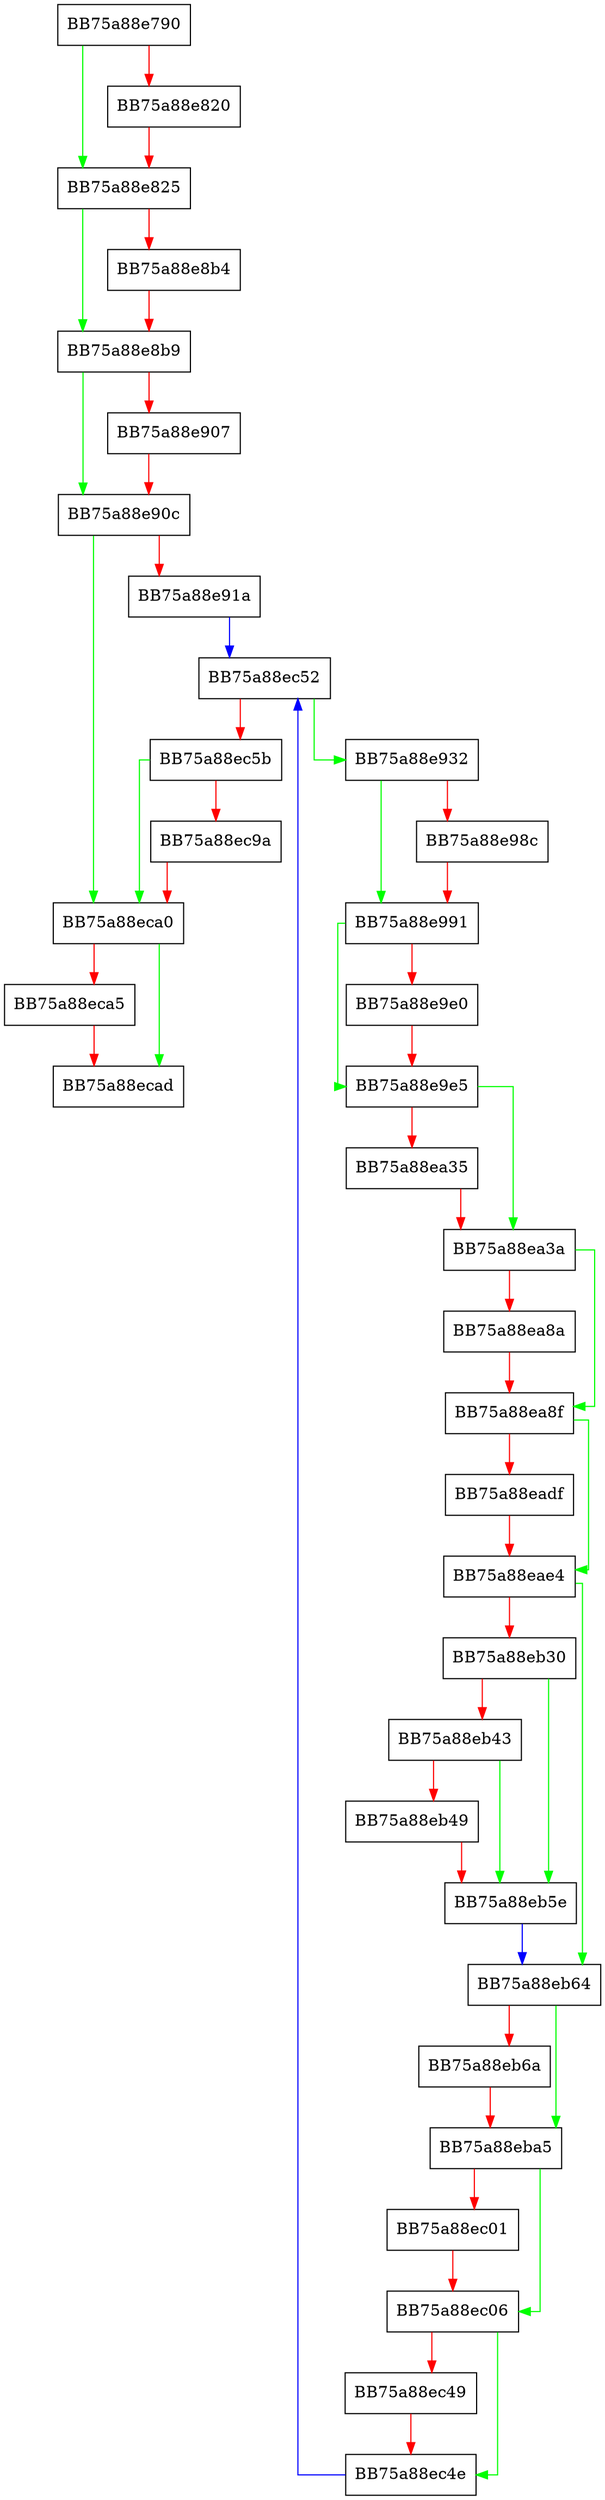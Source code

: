 digraph ConvertMemQueryDataToJson {
  node [shape="box"];
  graph [splines=ortho];
  BB75a88e790 -> BB75a88e825 [color="green"];
  BB75a88e790 -> BB75a88e820 [color="red"];
  BB75a88e820 -> BB75a88e825 [color="red"];
  BB75a88e825 -> BB75a88e8b9 [color="green"];
  BB75a88e825 -> BB75a88e8b4 [color="red"];
  BB75a88e8b4 -> BB75a88e8b9 [color="red"];
  BB75a88e8b9 -> BB75a88e90c [color="green"];
  BB75a88e8b9 -> BB75a88e907 [color="red"];
  BB75a88e907 -> BB75a88e90c [color="red"];
  BB75a88e90c -> BB75a88eca0 [color="green"];
  BB75a88e90c -> BB75a88e91a [color="red"];
  BB75a88e91a -> BB75a88ec52 [color="blue"];
  BB75a88e932 -> BB75a88e991 [color="green"];
  BB75a88e932 -> BB75a88e98c [color="red"];
  BB75a88e98c -> BB75a88e991 [color="red"];
  BB75a88e991 -> BB75a88e9e5 [color="green"];
  BB75a88e991 -> BB75a88e9e0 [color="red"];
  BB75a88e9e0 -> BB75a88e9e5 [color="red"];
  BB75a88e9e5 -> BB75a88ea3a [color="green"];
  BB75a88e9e5 -> BB75a88ea35 [color="red"];
  BB75a88ea35 -> BB75a88ea3a [color="red"];
  BB75a88ea3a -> BB75a88ea8f [color="green"];
  BB75a88ea3a -> BB75a88ea8a [color="red"];
  BB75a88ea8a -> BB75a88ea8f [color="red"];
  BB75a88ea8f -> BB75a88eae4 [color="green"];
  BB75a88ea8f -> BB75a88eadf [color="red"];
  BB75a88eadf -> BB75a88eae4 [color="red"];
  BB75a88eae4 -> BB75a88eb64 [color="green"];
  BB75a88eae4 -> BB75a88eb30 [color="red"];
  BB75a88eb30 -> BB75a88eb5e [color="green"];
  BB75a88eb30 -> BB75a88eb43 [color="red"];
  BB75a88eb43 -> BB75a88eb5e [color="green"];
  BB75a88eb43 -> BB75a88eb49 [color="red"];
  BB75a88eb49 -> BB75a88eb5e [color="red"];
  BB75a88eb5e -> BB75a88eb64 [color="blue"];
  BB75a88eb64 -> BB75a88eba5 [color="green"];
  BB75a88eb64 -> BB75a88eb6a [color="red"];
  BB75a88eb6a -> BB75a88eba5 [color="red"];
  BB75a88eba5 -> BB75a88ec06 [color="green"];
  BB75a88eba5 -> BB75a88ec01 [color="red"];
  BB75a88ec01 -> BB75a88ec06 [color="red"];
  BB75a88ec06 -> BB75a88ec4e [color="green"];
  BB75a88ec06 -> BB75a88ec49 [color="red"];
  BB75a88ec49 -> BB75a88ec4e [color="red"];
  BB75a88ec4e -> BB75a88ec52 [color="blue"];
  BB75a88ec52 -> BB75a88e932 [color="green"];
  BB75a88ec52 -> BB75a88ec5b [color="red"];
  BB75a88ec5b -> BB75a88eca0 [color="green"];
  BB75a88ec5b -> BB75a88ec9a [color="red"];
  BB75a88ec9a -> BB75a88eca0 [color="red"];
  BB75a88eca0 -> BB75a88ecad [color="green"];
  BB75a88eca0 -> BB75a88eca5 [color="red"];
  BB75a88eca5 -> BB75a88ecad [color="red"];
}